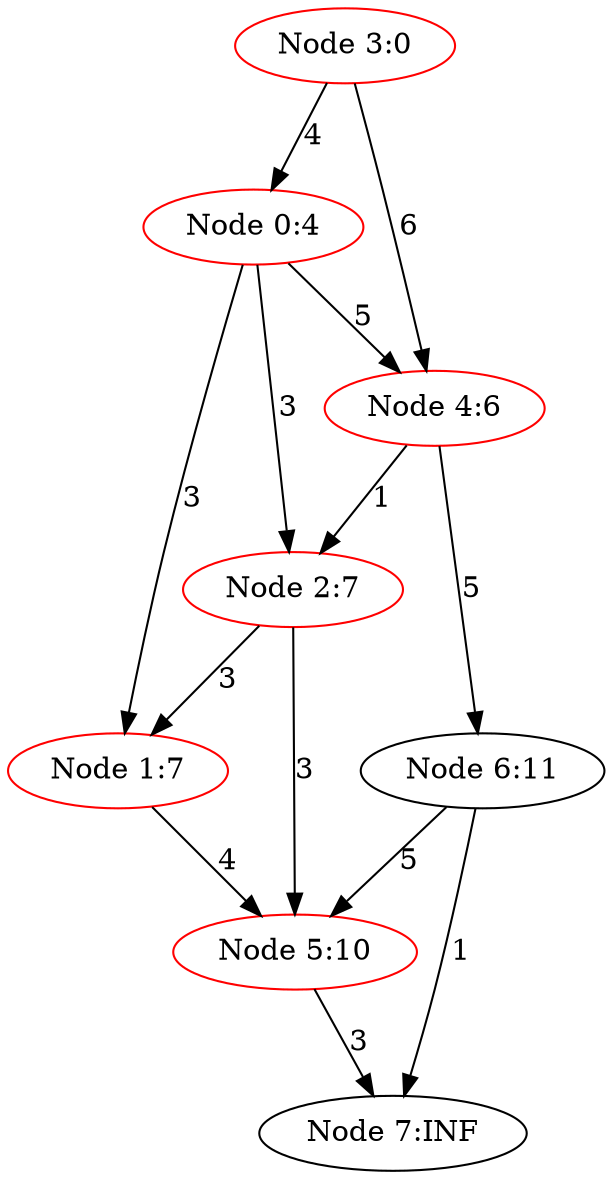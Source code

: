 digraph DijkstraDirected {
"Node 0:4" -> {"Node 1:7"} [label="3"]
"Node 0:4" -> {"Node 2:7"} [label="3"]
"Node 0:4" -> {"Node 4:6"} [label="5"]
"Node 1:7" -> {"Node 5:10"} [label="4"]
"Node 2:7" -> {"Node 1:7"} [label="3"]
"Node 2:7" -> {"Node 5:10"} [label="3"]
"Node 3:0" -> {"Node 0:4"} [label="4"]
"Node 3:0" -> {"Node 4:6"} [label="6"]
"Node 4:6" -> {"Node 2:7"} [label="1"]
"Node 4:6" -> {"Node 6:11"} [label="5"]
"Node 5:10" -> {"Node 7:INF"} [label="3"]
"Node 6:11" -> {"Node 5:10"} [label="5"]
"Node 6:11" -> {"Node 7:INF"} [label="1"]
"Node 0:4" [color=red]
"Node 1:7" [color=red]
"Node 2:7" [color=red]
"Node 3:0" [color=red]
"Node 4:6" [color=red]
"Node 5:10" [color=red]
"Node 6:11"
"Node 7:INF"
}
